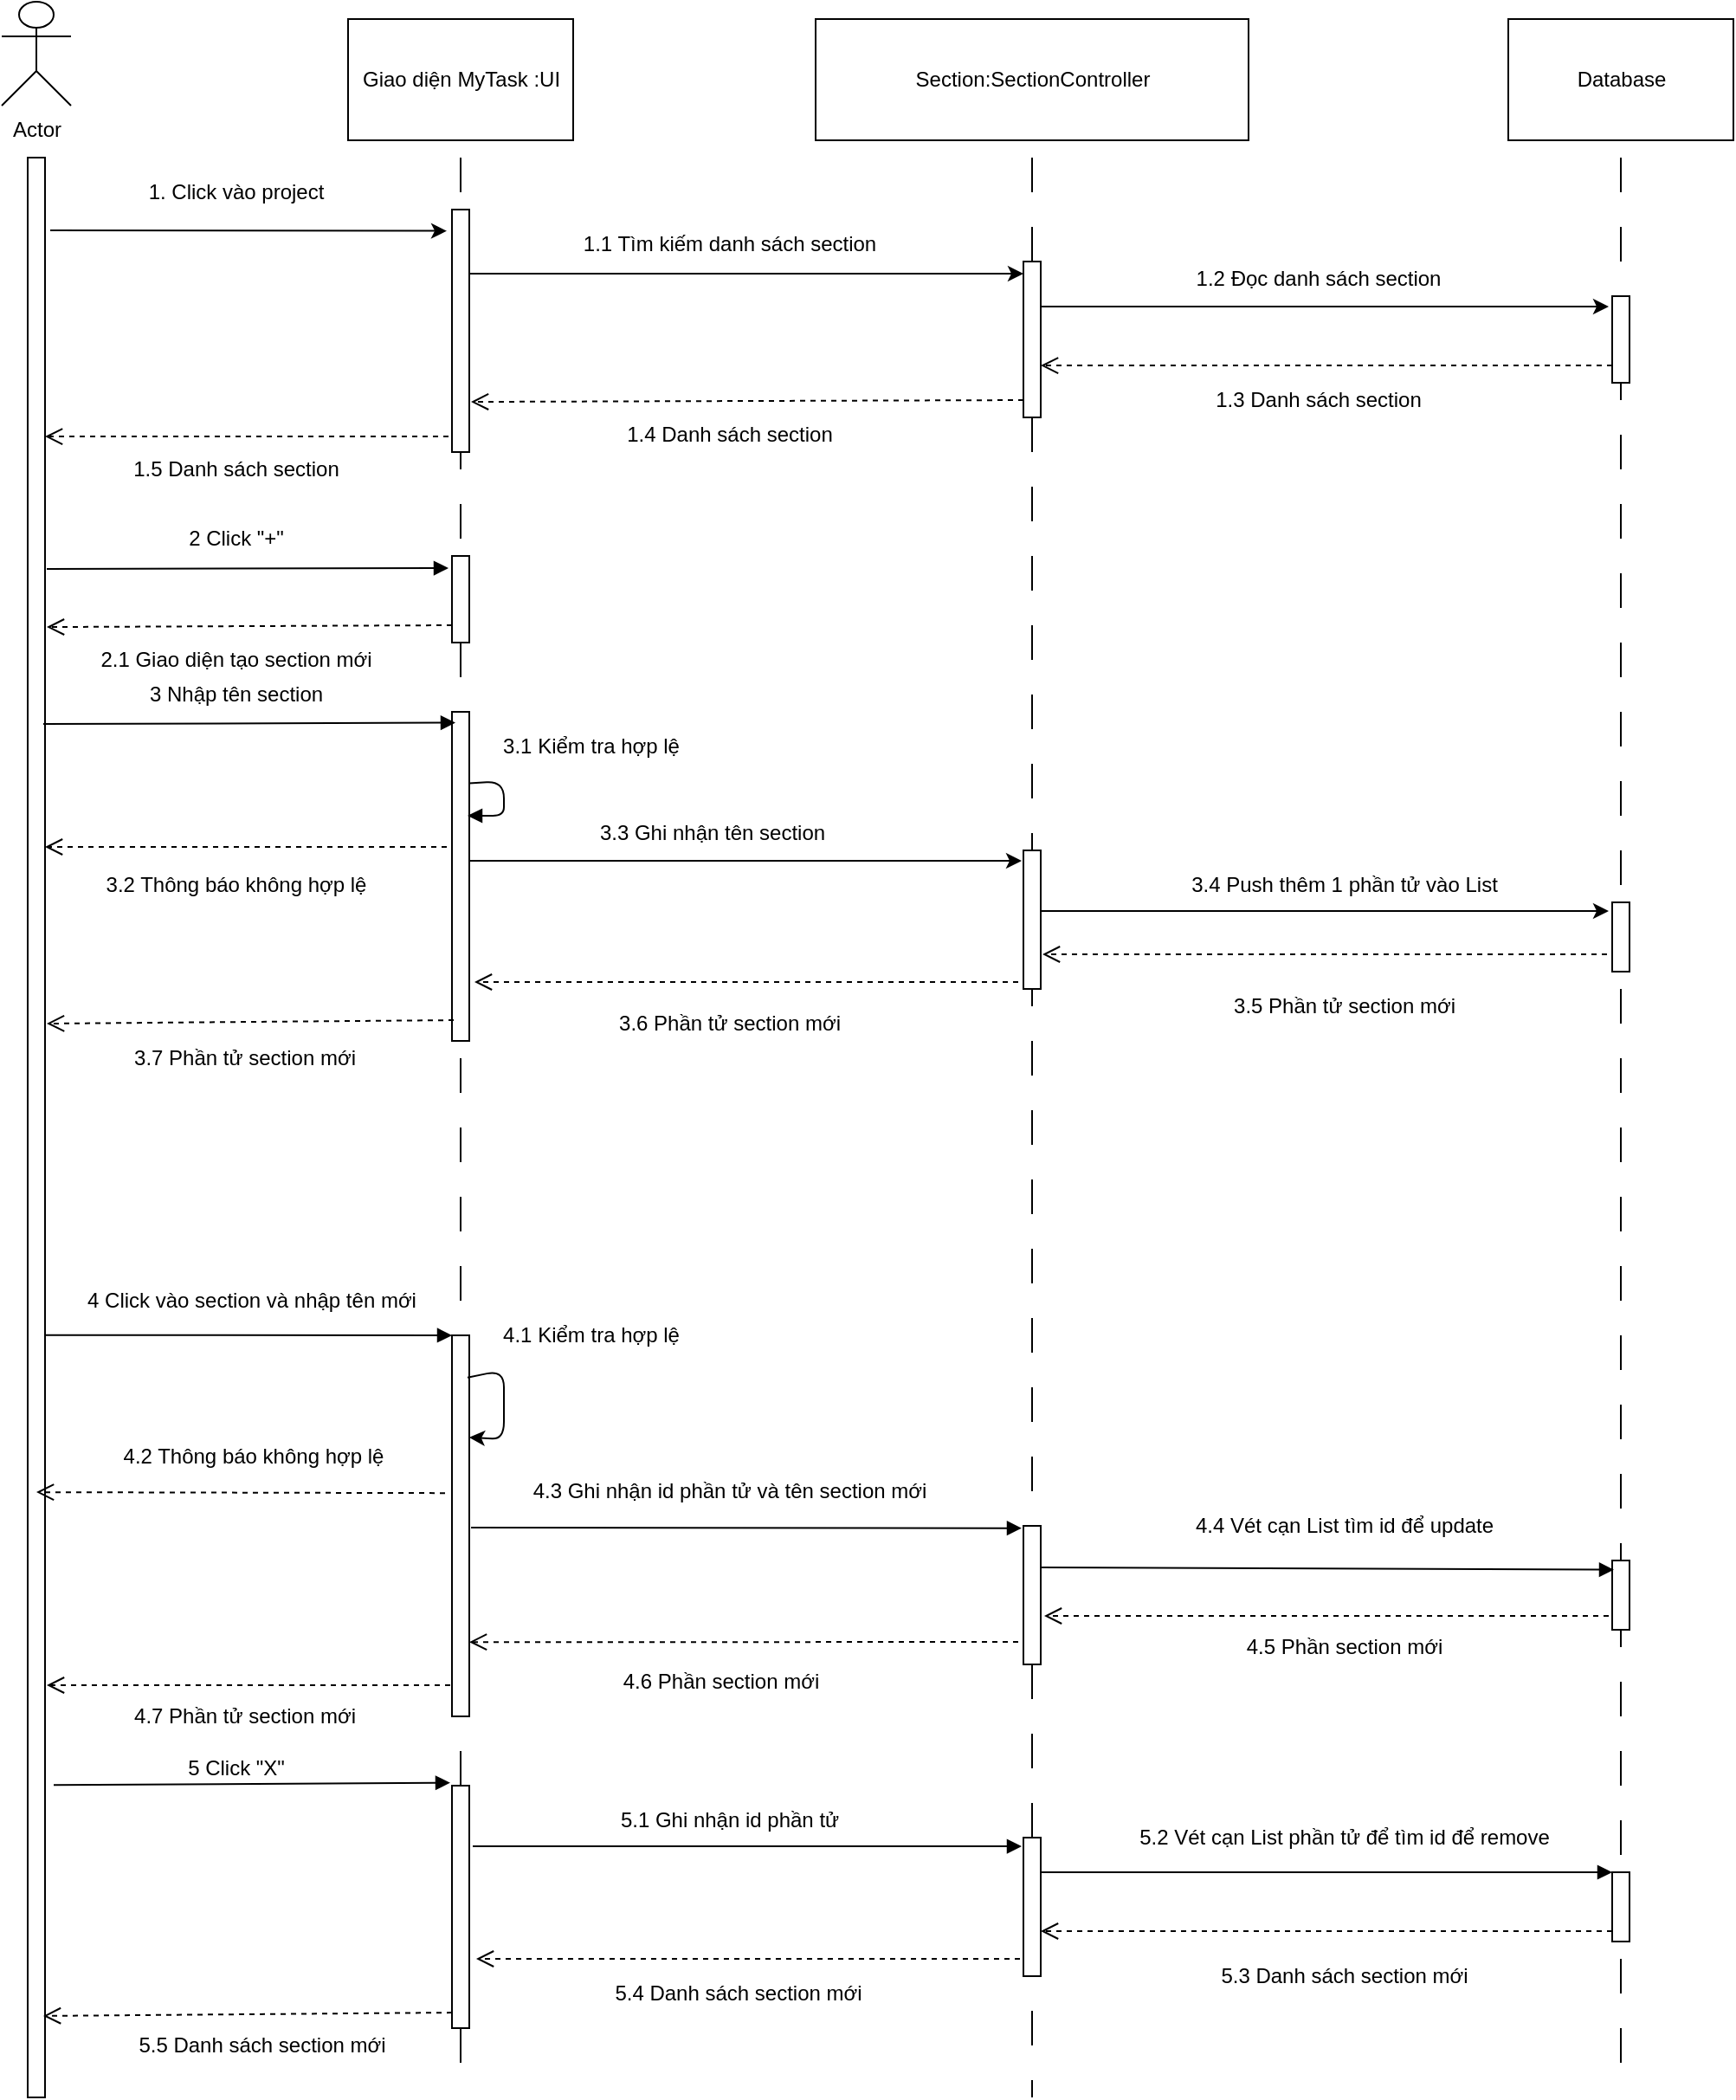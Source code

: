 <mxfile version="13.9.2" type="google"><diagram id="sue1ldvqf2k_xoR9gCDU" name="Page-1"><mxGraphModel dx="868" dy="492" grid="1" gridSize="10" guides="1" tooltips="1" connect="1" arrows="1" fold="1" page="1" pageScale="1" pageWidth="850" pageHeight="1100" math="0" shadow="0"><root><mxCell id="0"/><mxCell id="1" parent="0"/><mxCell id="W8RP2uEVBtjdT4GTssMj-1" value="Actor" style="shape=umlActor;verticalLabelPosition=bottom;verticalAlign=top;html=1;outlineConnect=0;" parent="1" vertex="1"><mxGeometry x="80" y="70" width="40" height="60" as="geometry"/></mxCell><mxCell id="W8RP2uEVBtjdT4GTssMj-2" value="" style="html=1;points=[];perimeter=orthogonalPerimeter;" parent="1" vertex="1"><mxGeometry x="95" y="160" width="10" height="1120" as="geometry"/></mxCell><mxCell id="W8RP2uEVBtjdT4GTssMj-3" value="Giao diện MyTask :UI" style="html=1;" parent="1" vertex="1"><mxGeometry x="280" y="80" width="130" height="70" as="geometry"/></mxCell><mxCell id="W8RP2uEVBtjdT4GTssMj-4" value="Section:SectionController" style="html=1;" parent="1" vertex="1"><mxGeometry x="550" y="80" width="250" height="70" as="geometry"/></mxCell><mxCell id="W8RP2uEVBtjdT4GTssMj-5" value="Database" style="html=1;" parent="1" vertex="1"><mxGeometry x="950" y="80" width="130" height="70" as="geometry"/></mxCell><mxCell id="W8RP2uEVBtjdT4GTssMj-6" value="" style="endArrow=classic;html=1;entryX=-0.3;entryY=0.088;entryDx=0;entryDy=0;entryPerimeter=0;" parent="1" target="W8RP2uEVBtjdT4GTssMj-9" edge="1"><mxGeometry width="50" height="50" relative="1" as="geometry"><mxPoint x="108" y="202" as="sourcePoint"/><mxPoint x="340" y="187" as="targetPoint"/><Array as="points"/></mxGeometry></mxCell><mxCell id="W8RP2uEVBtjdT4GTssMj-7" value="" style="line;strokeWidth=1;direction=south;html=1;dashed=1;dashPattern=20 20;" parent="1" vertex="1"><mxGeometry x="340" y="160" width="10" height="1120" as="geometry"/></mxCell><mxCell id="W8RP2uEVBtjdT4GTssMj-8" style="edgeStyle=orthogonalEdgeStyle;rounded=0;orthogonalLoop=1;jettySize=auto;html=1;entryX=0;entryY=0.078;entryDx=0;entryDy=0;entryPerimeter=0;" parent="1" source="W8RP2uEVBtjdT4GTssMj-9" target="W8RP2uEVBtjdT4GTssMj-12" edge="1"><mxGeometry relative="1" as="geometry"><Array as="points"><mxPoint x="430" y="227"/><mxPoint x="430" y="227"/></Array></mxGeometry></mxCell><mxCell id="W8RP2uEVBtjdT4GTssMj-9" value="" style="html=1;points=[];perimeter=orthogonalPerimeter;" parent="1" vertex="1"><mxGeometry x="340" y="190" width="10" height="140" as="geometry"/></mxCell><mxCell id="W8RP2uEVBtjdT4GTssMj-10" value="1. Click vào project" style="text;html=1;align=center;verticalAlign=middle;resizable=0;points=[];autosize=1;" parent="1" vertex="1"><mxGeometry x="155" y="170" width="120" height="20" as="geometry"/></mxCell><mxCell id="W8RP2uEVBtjdT4GTssMj-11" style="edgeStyle=orthogonalEdgeStyle;rounded=0;orthogonalLoop=1;jettySize=auto;html=1;entryX=-0.2;entryY=0.12;entryDx=0;entryDy=0;entryPerimeter=0;" parent="1" source="W8RP2uEVBtjdT4GTssMj-12" target="W8RP2uEVBtjdT4GTssMj-16" edge="1"><mxGeometry relative="1" as="geometry"><Array as="points"><mxPoint x="770" y="246"/><mxPoint x="770" y="246"/></Array></mxGeometry></mxCell><mxCell id="W8RP2uEVBtjdT4GTssMj-12" value="" style="html=1;points=[];perimeter=orthogonalPerimeter;" parent="1" vertex="1"><mxGeometry x="670" y="220" width="10" height="90" as="geometry"/></mxCell><mxCell id="W8RP2uEVBtjdT4GTssMj-13" value="1.1 Tìm kiếm danh sách section" style="text;html=1;align=center;verticalAlign=middle;resizable=0;points=[];autosize=1;" parent="1" vertex="1"><mxGeometry x="405" y="200" width="190" height="20" as="geometry"/></mxCell><mxCell id="W8RP2uEVBtjdT4GTssMj-14" value="" style="line;strokeWidth=1;direction=south;html=1;dashed=1;dashPattern=20 20;" parent="1" vertex="1"><mxGeometry x="670" y="160" width="10" height="60" as="geometry"/></mxCell><mxCell id="W8RP2uEVBtjdT4GTssMj-15" value="" style="line;strokeWidth=1;direction=south;html=1;dashed=1;dashPattern=20 20;" parent="1" vertex="1"><mxGeometry x="1010" y="160" width="10" height="1120" as="geometry"/></mxCell><mxCell id="W8RP2uEVBtjdT4GTssMj-16" value="" style="html=1;points=[];perimeter=orthogonalPerimeter;" parent="1" vertex="1"><mxGeometry x="1010" y="240" width="10" height="50" as="geometry"/></mxCell><mxCell id="W8RP2uEVBtjdT4GTssMj-17" value="1.2 Đọc danh sách section" style="text;html=1;align=center;verticalAlign=middle;resizable=0;points=[];autosize=1;" parent="1" vertex="1"><mxGeometry x="760" y="220" width="160" height="20" as="geometry"/></mxCell><mxCell id="W8RP2uEVBtjdT4GTssMj-18" value="1.3 Danh sách section" style="text;html=1;align=center;verticalAlign=middle;resizable=0;points=[];autosize=1;" parent="1" vertex="1"><mxGeometry x="775" y="290" width="130" height="20" as="geometry"/></mxCell><mxCell id="W8RP2uEVBtjdT4GTssMj-19" value="1.4 Danh sách section" style="text;html=1;align=center;verticalAlign=middle;resizable=0;points=[];autosize=1;" parent="1" vertex="1"><mxGeometry x="435" y="310" width="130" height="20" as="geometry"/></mxCell><mxCell id="W8RP2uEVBtjdT4GTssMj-20" value="1.5 Danh sách section" style="text;html=1;align=center;verticalAlign=middle;resizable=0;points=[];autosize=1;" parent="1" vertex="1"><mxGeometry x="150" y="330" width="130" height="20" as="geometry"/></mxCell><mxCell id="W8RP2uEVBtjdT4GTssMj-21" value="" style="html=1;verticalAlign=bottom;endArrow=open;dashed=1;endSize=8;exitX=0;exitY=0.8;exitDx=0;exitDy=0;exitPerimeter=0;entryX=1;entryY=0.667;entryDx=0;entryDy=0;entryPerimeter=0;" parent="1" source="W8RP2uEVBtjdT4GTssMj-16" target="W8RP2uEVBtjdT4GTssMj-12" edge="1"><mxGeometry relative="1" as="geometry"><mxPoint x="770" y="260" as="sourcePoint"/><mxPoint x="690" y="260" as="targetPoint"/></mxGeometry></mxCell><mxCell id="W8RP2uEVBtjdT4GTssMj-22" value="" style="html=1;verticalAlign=bottom;endArrow=open;dashed=1;endSize=8;exitX=0;exitY=0.889;exitDx=0;exitDy=0;exitPerimeter=0;entryX=1.1;entryY=0.793;entryDx=0;entryDy=0;entryPerimeter=0;" parent="1" source="W8RP2uEVBtjdT4GTssMj-12" target="W8RP2uEVBtjdT4GTssMj-9" edge="1"><mxGeometry relative="1" as="geometry"><mxPoint x="480" y="260" as="sourcePoint"/><mxPoint x="400" y="260" as="targetPoint"/></mxGeometry></mxCell><mxCell id="W8RP2uEVBtjdT4GTssMj-23" value="" style="html=1;verticalAlign=bottom;endArrow=open;dashed=1;endSize=8;exitX=-0.2;exitY=0.936;exitDx=0;exitDy=0;exitPerimeter=0;" parent="1" source="W8RP2uEVBtjdT4GTssMj-9" target="W8RP2uEVBtjdT4GTssMj-2" edge="1"><mxGeometry relative="1" as="geometry"><mxPoint x="480" y="260" as="sourcePoint"/><mxPoint x="400" y="260" as="targetPoint"/></mxGeometry></mxCell><mxCell id="W8RP2uEVBtjdT4GTssMj-24" value="" style="html=1;verticalAlign=bottom;endArrow=block;entryX=-0.2;entryY=0.14;entryDx=0;entryDy=0;entryPerimeter=0;exitX=1.1;exitY=0.212;exitDx=0;exitDy=0;exitPerimeter=0;" parent="1" source="W8RP2uEVBtjdT4GTssMj-2" target="W8RP2uEVBtjdT4GTssMj-25" edge="1"><mxGeometry width="80" relative="1" as="geometry"><mxPoint x="106" y="440" as="sourcePoint"/><mxPoint x="290" y="401" as="targetPoint"/></mxGeometry></mxCell><mxCell id="W8RP2uEVBtjdT4GTssMj-25" value="" style="html=1;points=[];perimeter=orthogonalPerimeter;" parent="1" vertex="1"><mxGeometry x="340" y="390" width="10" height="50" as="geometry"/></mxCell><mxCell id="W8RP2uEVBtjdT4GTssMj-26" value="2 Click &quot;+&quot;" style="text;html=1;align=center;verticalAlign=middle;resizable=0;points=[];autosize=1;" parent="1" vertex="1"><mxGeometry x="180" y="370" width="70" height="20" as="geometry"/></mxCell><mxCell id="W8RP2uEVBtjdT4GTssMj-27" value="" style="line;strokeWidth=1;direction=south;html=1;dashed=1;dashPattern=20 20;" parent="1" vertex="1"><mxGeometry x="670" y="310" width="10" height="970" as="geometry"/></mxCell><mxCell id="W8RP2uEVBtjdT4GTssMj-28" style="edgeStyle=orthogonalEdgeStyle;rounded=0;orthogonalLoop=1;jettySize=auto;html=1;entryX=-0.1;entryY=0.075;entryDx=0;entryDy=0;entryPerimeter=0;" parent="1" source="W8RP2uEVBtjdT4GTssMj-29" target="W8RP2uEVBtjdT4GTssMj-35" edge="1"><mxGeometry relative="1" as="geometry"><Array as="points"><mxPoint x="430" y="566"/><mxPoint x="430" y="566"/></Array></mxGeometry></mxCell><mxCell id="W8RP2uEVBtjdT4GTssMj-29" value="" style="html=1;points=[];perimeter=orthogonalPerimeter;" parent="1" vertex="1"><mxGeometry x="340" y="480" width="10" height="190" as="geometry"/></mxCell><mxCell id="W8RP2uEVBtjdT4GTssMj-30" value="" style="html=1;verticalAlign=bottom;endArrow=open;dashed=1;endSize=8;exitX=0;exitY=0.8;exitDx=0;exitDy=0;exitPerimeter=0;entryX=1.1;entryY=0.242;entryDx=0;entryDy=0;entryPerimeter=0;" parent="1" source="W8RP2uEVBtjdT4GTssMj-25" target="W8RP2uEVBtjdT4GTssMj-2" edge="1"><mxGeometry relative="1" as="geometry"><mxPoint x="360" y="340" as="sourcePoint"/><mxPoint x="110" y="430" as="targetPoint"/></mxGeometry></mxCell><mxCell id="W8RP2uEVBtjdT4GTssMj-31" value="2.1 Giao diện tạo section mới" style="text;html=1;align=center;verticalAlign=middle;resizable=0;points=[];autosize=1;" parent="1" vertex="1"><mxGeometry x="130" y="440" width="170" height="20" as="geometry"/></mxCell><mxCell id="W8RP2uEVBtjdT4GTssMj-32" value="" style="html=1;verticalAlign=bottom;endArrow=block;entryX=0.2;entryY=0.033;entryDx=0;entryDy=0;entryPerimeter=0;exitX=0.9;exitY=0.292;exitDx=0;exitDy=0;exitPerimeter=0;" parent="1" source="W8RP2uEVBtjdT4GTssMj-2" target="W8RP2uEVBtjdT4GTssMj-29" edge="1"><mxGeometry width="80" relative="1" as="geometry"><mxPoint x="105" y="482" as="sourcePoint"/><mxPoint x="430" y="430" as="targetPoint"/></mxGeometry></mxCell><mxCell id="W8RP2uEVBtjdT4GTssMj-33" value="3 Nhập tên section" style="text;html=1;align=center;verticalAlign=middle;resizable=0;points=[];autosize=1;" parent="1" vertex="1"><mxGeometry x="155" y="460" width="120" height="20" as="geometry"/></mxCell><mxCell id="W8RP2uEVBtjdT4GTssMj-34" style="edgeStyle=orthogonalEdgeStyle;rounded=0;orthogonalLoop=1;jettySize=auto;html=1;entryX=-0.2;entryY=0.125;entryDx=0;entryDy=0;entryPerimeter=0;" parent="1" source="W8RP2uEVBtjdT4GTssMj-35" target="W8RP2uEVBtjdT4GTssMj-41" edge="1"><mxGeometry relative="1" as="geometry"><Array as="points"><mxPoint x="760" y="595"/><mxPoint x="760" y="595"/></Array></mxGeometry></mxCell><mxCell id="W8RP2uEVBtjdT4GTssMj-35" value="" style="html=1;points=[];perimeter=orthogonalPerimeter;" parent="1" vertex="1"><mxGeometry x="670" y="560" width="10" height="80" as="geometry"/></mxCell><mxCell id="W8RP2uEVBtjdT4GTssMj-36" value="3.1 Kiểm tra hợp lệ" style="text;html=1;align=center;verticalAlign=middle;resizable=0;points=[];autosize=1;" parent="1" vertex="1"><mxGeometry x="360" y="490" width="120" height="20" as="geometry"/></mxCell><mxCell id="W8RP2uEVBtjdT4GTssMj-37" value="" style="html=1;verticalAlign=bottom;endArrow=block;exitX=1;exitY=0.217;exitDx=0;exitDy=0;exitPerimeter=0;" parent="1" source="W8RP2uEVBtjdT4GTssMj-29" edge="1"><mxGeometry width="80" relative="1" as="geometry"><mxPoint x="560" y="500" as="sourcePoint"/><mxPoint x="349" y="540" as="targetPoint"/><Array as="points"><mxPoint x="370" y="520"/><mxPoint x="370" y="540"/></Array></mxGeometry></mxCell><mxCell id="W8RP2uEVBtjdT4GTssMj-38" value="" style="html=1;verticalAlign=bottom;endArrow=open;dashed=1;endSize=8;" parent="1" target="W8RP2uEVBtjdT4GTssMj-2" edge="1"><mxGeometry relative="1" as="geometry"><mxPoint x="337" y="558" as="sourcePoint"/><mxPoint x="450" y="570" as="targetPoint"/></mxGeometry></mxCell><mxCell id="W8RP2uEVBtjdT4GTssMj-39" value="3.2 Thông báo không hợp lệ" style="text;html=1;align=center;verticalAlign=middle;resizable=0;points=[];autosize=1;" parent="1" vertex="1"><mxGeometry x="130" y="570" width="170" height="20" as="geometry"/></mxCell><mxCell id="W8RP2uEVBtjdT4GTssMj-40" value="3.3 Ghi nhận tên section" style="text;html=1;align=center;verticalAlign=middle;resizable=0;points=[];autosize=1;" parent="1" vertex="1"><mxGeometry x="415" y="540" width="150" height="20" as="geometry"/></mxCell><mxCell id="W8RP2uEVBtjdT4GTssMj-41" value="" style="html=1;points=[];perimeter=orthogonalPerimeter;" parent="1" vertex="1"><mxGeometry x="1010" y="590" width="10" height="40" as="geometry"/></mxCell><mxCell id="W8RP2uEVBtjdT4GTssMj-42" value="3.4 Push thêm 1 phần tử vào List" style="text;html=1;align=center;verticalAlign=middle;resizable=0;points=[];autosize=1;" parent="1" vertex="1"><mxGeometry x="760" y="570" width="190" height="20" as="geometry"/></mxCell><mxCell id="W8RP2uEVBtjdT4GTssMj-43" value="" style="html=1;verticalAlign=bottom;endArrow=open;dashed=1;endSize=8;exitX=0.1;exitY=0.937;exitDx=0;exitDy=0;exitPerimeter=0;" parent="1" source="W8RP2uEVBtjdT4GTssMj-29" edge="1"><mxGeometry relative="1" as="geometry"><mxPoint x="339" y="650" as="sourcePoint"/><mxPoint x="106" y="660" as="targetPoint"/></mxGeometry></mxCell><mxCell id="W8RP2uEVBtjdT4GTssMj-49" value="" style="html=1;verticalAlign=bottom;endArrow=block;exitX=1;exitY=0.607;exitDx=0;exitDy=0;exitPerimeter=0;" parent="1" source="W8RP2uEVBtjdT4GTssMj-2" target="W8RP2uEVBtjdT4GTssMj-50" edge="1"><mxGeometry width="80" relative="1" as="geometry"><mxPoint x="200" y="750" as="sourcePoint"/><mxPoint x="270" y="840" as="targetPoint"/></mxGeometry></mxCell><mxCell id="W8RP2uEVBtjdT4GTssMj-50" value="" style="html=1;points=[];perimeter=orthogonalPerimeter;" parent="1" vertex="1"><mxGeometry x="340" y="840" width="10" height="220" as="geometry"/></mxCell><mxCell id="W8RP2uEVBtjdT4GTssMj-51" value="4 Click vào section và nhập tên mới" style="text;html=1;align=center;verticalAlign=middle;resizable=0;points=[];autosize=1;" parent="1" vertex="1"><mxGeometry x="124" y="810" width="200" height="20" as="geometry"/></mxCell><mxCell id="W8RP2uEVBtjdT4GTssMj-52" value="" style="endArrow=classic;html=1;exitX=0.9;exitY=0.111;exitDx=0;exitDy=0;exitPerimeter=0;entryX=1;entryY=0.268;entryDx=0;entryDy=0;entryPerimeter=0;" parent="1" source="W8RP2uEVBtjdT4GTssMj-50" target="W8RP2uEVBtjdT4GTssMj-50" edge="1"><mxGeometry width="50" height="50" relative="1" as="geometry"><mxPoint x="220" y="910" as="sourcePoint"/><mxPoint x="270" y="860" as="targetPoint"/><Array as="points"><mxPoint x="370" y="860"/><mxPoint x="370" y="900"/></Array></mxGeometry></mxCell><mxCell id="W8RP2uEVBtjdT4GTssMj-53" value="4.1 Kiểm tra hợp lệ" style="text;html=1;align=center;verticalAlign=middle;resizable=0;points=[];autosize=1;" parent="1" vertex="1"><mxGeometry x="360" y="830" width="120" height="20" as="geometry"/></mxCell><mxCell id="W8RP2uEVBtjdT4GTssMj-54" value="" style="html=1;verticalAlign=bottom;endArrow=open;dashed=1;endSize=8;exitX=-0.4;exitY=0.414;exitDx=0;exitDy=0;exitPerimeter=0;entryX=0.5;entryY=0.688;entryDx=0;entryDy=0;entryPerimeter=0;" parent="1" source="W8RP2uEVBtjdT4GTssMj-50" target="W8RP2uEVBtjdT4GTssMj-2" edge="1"><mxGeometry relative="1" as="geometry"><mxPoint x="280" y="890" as="sourcePoint"/><mxPoint x="200" y="890" as="targetPoint"/></mxGeometry></mxCell><mxCell id="W8RP2uEVBtjdT4GTssMj-55" value="4.2 Thông báo không hợp lệ" style="text;html=1;align=center;verticalAlign=middle;resizable=0;points=[];autosize=1;" parent="1" vertex="1"><mxGeometry x="140" y="900" width="170" height="20" as="geometry"/></mxCell><mxCell id="W8RP2uEVBtjdT4GTssMj-56" value="" style="html=1;verticalAlign=bottom;endArrow=block;entryX=-0.1;entryY=0.017;entryDx=0;entryDy=0;entryPerimeter=0;" parent="1" target="W8RP2uEVBtjdT4GTssMj-58" edge="1"><mxGeometry width="80" relative="1" as="geometry"><mxPoint x="351" y="951" as="sourcePoint"/><mxPoint x="600" y="960" as="targetPoint"/></mxGeometry></mxCell><mxCell id="W8RP2uEVBtjdT4GTssMj-57" value="4.3 Ghi nhận id phần tử và  tên section mới" style="text;html=1;align=center;verticalAlign=middle;resizable=0;points=[];autosize=1;" parent="1" vertex="1"><mxGeometry x="380" y="920" width="240" height="20" as="geometry"/></mxCell><mxCell id="W8RP2uEVBtjdT4GTssMj-58" value="" style="html=1;points=[];perimeter=orthogonalPerimeter;" parent="1" vertex="1"><mxGeometry x="670" y="950" width="10" height="80" as="geometry"/></mxCell><mxCell id="W8RP2uEVBtjdT4GTssMj-59" value="" style="html=1;points=[];perimeter=orthogonalPerimeter;" parent="1" vertex="1"><mxGeometry x="1010" y="970" width="10" height="40" as="geometry"/></mxCell><mxCell id="W8RP2uEVBtjdT4GTssMj-60" value="" style="html=1;verticalAlign=bottom;endArrow=block;entryX=0.1;entryY=0.133;entryDx=0;entryDy=0;entryPerimeter=0;" parent="1" target="W8RP2uEVBtjdT4GTssMj-59" edge="1"><mxGeometry width="80" relative="1" as="geometry"><mxPoint x="680" y="974" as="sourcePoint"/><mxPoint x="710" y="970" as="targetPoint"/></mxGeometry></mxCell><mxCell id="W8RP2uEVBtjdT4GTssMj-61" value="4.4 Vét cạn List tìm id để update" style="text;html=1;align=center;verticalAlign=middle;resizable=0;points=[];autosize=1;" parent="1" vertex="1"><mxGeometry x="760" y="940" width="190" height="20" as="geometry"/></mxCell><mxCell id="W8RP2uEVBtjdT4GTssMj-62" value="" style="html=1;verticalAlign=bottom;endArrow=open;dashed=1;endSize=8;" parent="1" edge="1"><mxGeometry relative="1" as="geometry"><mxPoint x="339" y="1042" as="sourcePoint"/><mxPoint x="106" y="1042" as="targetPoint"/></mxGeometry></mxCell><mxCell id="W8RP2uEVBtjdT4GTssMj-63" value="4.7 Phần tử section mới" style="text;html=1;align=center;verticalAlign=middle;resizable=0;points=[];autosize=1;" parent="1" vertex="1"><mxGeometry x="150" y="1050" width="140" height="20" as="geometry"/></mxCell><mxCell id="W8RP2uEVBtjdT4GTssMj-64" value="" style="html=1;verticalAlign=bottom;endArrow=block;exitX=1.5;exitY=0.839;exitDx=0;exitDy=0;exitPerimeter=0;entryX=-0.1;entryY=-0.012;entryDx=0;entryDy=0;entryPerimeter=0;" parent="1" source="W8RP2uEVBtjdT4GTssMj-2" target="W8RP2uEVBtjdT4GTssMj-66" edge="1"><mxGeometry width="80" relative="1" as="geometry"><mxPoint x="240" y="1100" as="sourcePoint"/><mxPoint x="280" y="1100" as="targetPoint"/></mxGeometry></mxCell><mxCell id="W8RP2uEVBtjdT4GTssMj-65" value="5 Click &quot;X&quot;" style="text;html=1;align=center;verticalAlign=middle;resizable=0;points=[];autosize=1;" parent="1" vertex="1"><mxGeometry x="180" y="1080" width="70" height="20" as="geometry"/></mxCell><mxCell id="W8RP2uEVBtjdT4GTssMj-66" value="" style="html=1;points=[];perimeter=orthogonalPerimeter;" parent="1" vertex="1"><mxGeometry x="340" y="1100" width="10" height="140" as="geometry"/></mxCell><mxCell id="W8RP2uEVBtjdT4GTssMj-67" value="" style="html=1;verticalAlign=bottom;endArrow=open;dashed=1;endSize=8;exitX=-0.3;exitY=0.75;exitDx=0;exitDy=0;exitPerimeter=0;" parent="1" source="W8RP2uEVBtjdT4GTssMj-41" edge="1"><mxGeometry relative="1" as="geometry"><mxPoint x="790" y="650" as="sourcePoint"/><mxPoint x="681" y="620" as="targetPoint"/></mxGeometry></mxCell><mxCell id="W8RP2uEVBtjdT4GTssMj-68" value="3.5 Phần tử section mới" style="text;html=1;align=center;verticalAlign=middle;resizable=0;points=[];autosize=1;" parent="1" vertex="1"><mxGeometry x="785" y="640" width="140" height="20" as="geometry"/></mxCell><mxCell id="W8RP2uEVBtjdT4GTssMj-69" value="" style="html=1;verticalAlign=bottom;endArrow=open;dashed=1;endSize=8;exitX=-0.3;exitY=0.95;exitDx=0;exitDy=0;exitPerimeter=0;" parent="1" source="W8RP2uEVBtjdT4GTssMj-35" edge="1"><mxGeometry relative="1" as="geometry"><mxPoint x="520" y="650" as="sourcePoint"/><mxPoint x="353" y="636" as="targetPoint"/></mxGeometry></mxCell><mxCell id="W8RP2uEVBtjdT4GTssMj-70" value="3.6 Phần tử section mới" style="text;html=1;align=center;verticalAlign=middle;resizable=0;points=[];autosize=1;" parent="1" vertex="1"><mxGeometry x="430" y="650" width="140" height="20" as="geometry"/></mxCell><mxCell id="W8RP2uEVBtjdT4GTssMj-71" value="3.7 Phần tử section mới" style="text;html=1;align=center;verticalAlign=middle;resizable=0;points=[];autosize=1;" parent="1" vertex="1"><mxGeometry x="150" y="670" width="140" height="20" as="geometry"/></mxCell><mxCell id="W8RP2uEVBtjdT4GTssMj-72" value="" style="html=1;verticalAlign=bottom;endArrow=open;dashed=1;endSize=8;" parent="1" edge="1"><mxGeometry relative="1" as="geometry"><mxPoint x="1008" y="1002" as="sourcePoint"/><mxPoint x="682" y="1002" as="targetPoint"/><Array as="points"/></mxGeometry></mxCell><mxCell id="W8RP2uEVBtjdT4GTssMj-73" value="4.5 Phần section mới" style="text;html=1;align=center;verticalAlign=middle;resizable=0;points=[];autosize=1;" parent="1" vertex="1"><mxGeometry x="790" y="1010" width="130" height="20" as="geometry"/></mxCell><mxCell id="W8RP2uEVBtjdT4GTssMj-74" value="" style="html=1;verticalAlign=bottom;endArrow=open;dashed=1;endSize=8;exitX=-0.3;exitY=0.838;exitDx=0;exitDy=0;exitPerimeter=0;entryX=1;entryY=0.805;entryDx=0;entryDy=0;entryPerimeter=0;" parent="1" source="W8RP2uEVBtjdT4GTssMj-58" target="W8RP2uEVBtjdT4GTssMj-50" edge="1"><mxGeometry relative="1" as="geometry"><mxPoint x="570" y="970" as="sourcePoint"/><mxPoint x="490" y="970" as="targetPoint"/></mxGeometry></mxCell><mxCell id="W8RP2uEVBtjdT4GTssMj-75" value="4.6 Phần section mới" style="text;html=1;align=center;verticalAlign=middle;resizable=0;points=[];autosize=1;" parent="1" vertex="1"><mxGeometry x="430" y="1030" width="130" height="20" as="geometry"/></mxCell><mxCell id="W8RP2uEVBtjdT4GTssMj-76" value="" style="html=1;verticalAlign=bottom;endArrow=block;entryX=-0.1;entryY=0.063;entryDx=0;entryDy=0;entryPerimeter=0;" parent="1" target="W8RP2uEVBtjdT4GTssMj-78" edge="1"><mxGeometry width="80" relative="1" as="geometry"><mxPoint x="352" y="1135" as="sourcePoint"/><mxPoint x="530" y="1129" as="targetPoint"/></mxGeometry></mxCell><mxCell id="W8RP2uEVBtjdT4GTssMj-77" value="5.1 Ghi nhận id phần tử" style="text;html=1;align=center;verticalAlign=middle;resizable=0;points=[];autosize=1;" parent="1" vertex="1"><mxGeometry x="430" y="1110" width="140" height="20" as="geometry"/></mxCell><mxCell id="W8RP2uEVBtjdT4GTssMj-78" value="" style="html=1;points=[];perimeter=orthogonalPerimeter;" parent="1" vertex="1"><mxGeometry x="670" y="1130" width="10" height="80" as="geometry"/></mxCell><mxCell id="W8RP2uEVBtjdT4GTssMj-79" value="" style="html=1;verticalAlign=bottom;endArrow=block;exitX=1;exitY=0.25;exitDx=0;exitDy=0;exitPerimeter=0;" parent="1" source="W8RP2uEVBtjdT4GTssMj-78" target="W8RP2uEVBtjdT4GTssMj-80" edge="1"><mxGeometry width="80" relative="1" as="geometry"><mxPoint x="610" y="1250" as="sourcePoint"/><mxPoint x="850" y="1150" as="targetPoint"/></mxGeometry></mxCell><mxCell id="W8RP2uEVBtjdT4GTssMj-80" value="" style="html=1;points=[];perimeter=orthogonalPerimeter;" parent="1" vertex="1"><mxGeometry x="1010" y="1150" width="10" height="40" as="geometry"/></mxCell><mxCell id="W8RP2uEVBtjdT4GTssMj-81" value="5.2 Vét cạn List phần tử để tìm id để remove" style="text;html=1;align=center;verticalAlign=middle;resizable=0;points=[];autosize=1;" parent="1" vertex="1"><mxGeometry x="730" y="1120" width="250" height="20" as="geometry"/></mxCell><mxCell id="W8RP2uEVBtjdT4GTssMj-82" value="" style="html=1;verticalAlign=bottom;endArrow=open;dashed=1;endSize=8;entryX=1;entryY=0.675;entryDx=0;entryDy=0;entryPerimeter=0;" parent="1" target="W8RP2uEVBtjdT4GTssMj-78" edge="1"><mxGeometry relative="1" as="geometry"><mxPoint x="1010" y="1184" as="sourcePoint"/><mxPoint x="679" y="1179" as="targetPoint"/></mxGeometry></mxCell><mxCell id="W8RP2uEVBtjdT4GTssMj-83" value="5.3 Danh sách section mới" style="text;html=1;align=center;verticalAlign=middle;resizable=0;points=[];autosize=1;" parent="1" vertex="1"><mxGeometry x="775" y="1200" width="160" height="20" as="geometry"/></mxCell><mxCell id="W8RP2uEVBtjdT4GTssMj-84" value="" style="html=1;verticalAlign=bottom;endArrow=open;dashed=1;endSize=8;exitX=-0.2;exitY=0.875;exitDx=0;exitDy=0;exitPerimeter=0;" parent="1" source="W8RP2uEVBtjdT4GTssMj-78" edge="1"><mxGeometry relative="1" as="geometry"><mxPoint x="550" y="1190" as="sourcePoint"/><mxPoint x="354" y="1200" as="targetPoint"/></mxGeometry></mxCell><mxCell id="W8RP2uEVBtjdT4GTssMj-85" value="5.4 Danh sách section mới" style="text;html=1;align=center;verticalAlign=middle;resizable=0;points=[];autosize=1;" parent="1" vertex="1"><mxGeometry x="425" y="1210" width="160" height="20" as="geometry"/></mxCell><mxCell id="W8RP2uEVBtjdT4GTssMj-86" value="" style="html=1;verticalAlign=bottom;endArrow=open;dashed=1;endSize=8;entryX=0.9;entryY=0.958;entryDx=0;entryDy=0;entryPerimeter=0;exitX=0;exitY=0.936;exitDx=0;exitDy=0;exitPerimeter=0;" parent="1" source="W8RP2uEVBtjdT4GTssMj-66" target="W8RP2uEVBtjdT4GTssMj-2" edge="1"><mxGeometry relative="1" as="geometry"><mxPoint x="380" y="1190" as="sourcePoint"/><mxPoint x="300" y="1190" as="targetPoint"/></mxGeometry></mxCell><mxCell id="W8RP2uEVBtjdT4GTssMj-87" value="5.5 Danh sách section mới" style="text;html=1;align=center;verticalAlign=middle;resizable=0;points=[];autosize=1;" parent="1" vertex="1"><mxGeometry x="150" y="1240" width="160" height="20" as="geometry"/></mxCell></root></mxGraphModel></diagram></mxfile>